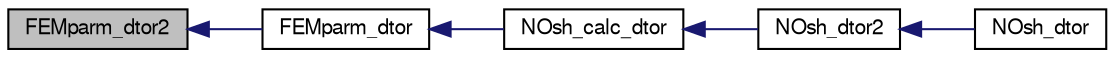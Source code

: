digraph "FEMparm_dtor2"
{
  edge [fontname="FreeSans",fontsize="10",labelfontname="FreeSans",labelfontsize="10"];
  node [fontname="FreeSans",fontsize="10",shape=record];
  rankdir="LR";
  Node1 [label="FEMparm_dtor2",height=0.2,width=0.4,color="black", fillcolor="grey75", style="filled" fontcolor="black"];
  Node1 -> Node2 [dir="back",color="midnightblue",fontsize="10",style="solid",fontname="FreeSans"];
  Node2 [label="FEMparm_dtor",height=0.2,width=0.4,color="black", fillcolor="white", style="filled",URL="$group___f_e_mparm.html#gae239dd3231f902875739d09f5a598984",tooltip="Object destructor."];
  Node2 -> Node3 [dir="back",color="midnightblue",fontsize="10",style="solid",fontname="FreeSans"];
  Node3 [label="NOsh_calc_dtor",height=0.2,width=0.4,color="black", fillcolor="white", style="filled",URL="$group___n_osh.html#ga76198afdb06cb18147a40d5f1bbaa51a",tooltip="Object destructor."];
  Node3 -> Node4 [dir="back",color="midnightblue",fontsize="10",style="solid",fontname="FreeSans"];
  Node4 [label="NOsh_dtor2",height=0.2,width=0.4,color="black", fillcolor="white", style="filled",URL="$group___n_osh.html#ga2a9555284e2ffc858eac526ee7596503",tooltip="FORTRAN stub for object destructor."];
  Node4 -> Node5 [dir="back",color="midnightblue",fontsize="10",style="solid",fontname="FreeSans"];
  Node5 [label="NOsh_dtor",height=0.2,width=0.4,color="black", fillcolor="white", style="filled",URL="$group___n_osh.html#ga12a3a81c4f0f00ab0b6efe913f4d31df",tooltip="Object destructor."];
}
